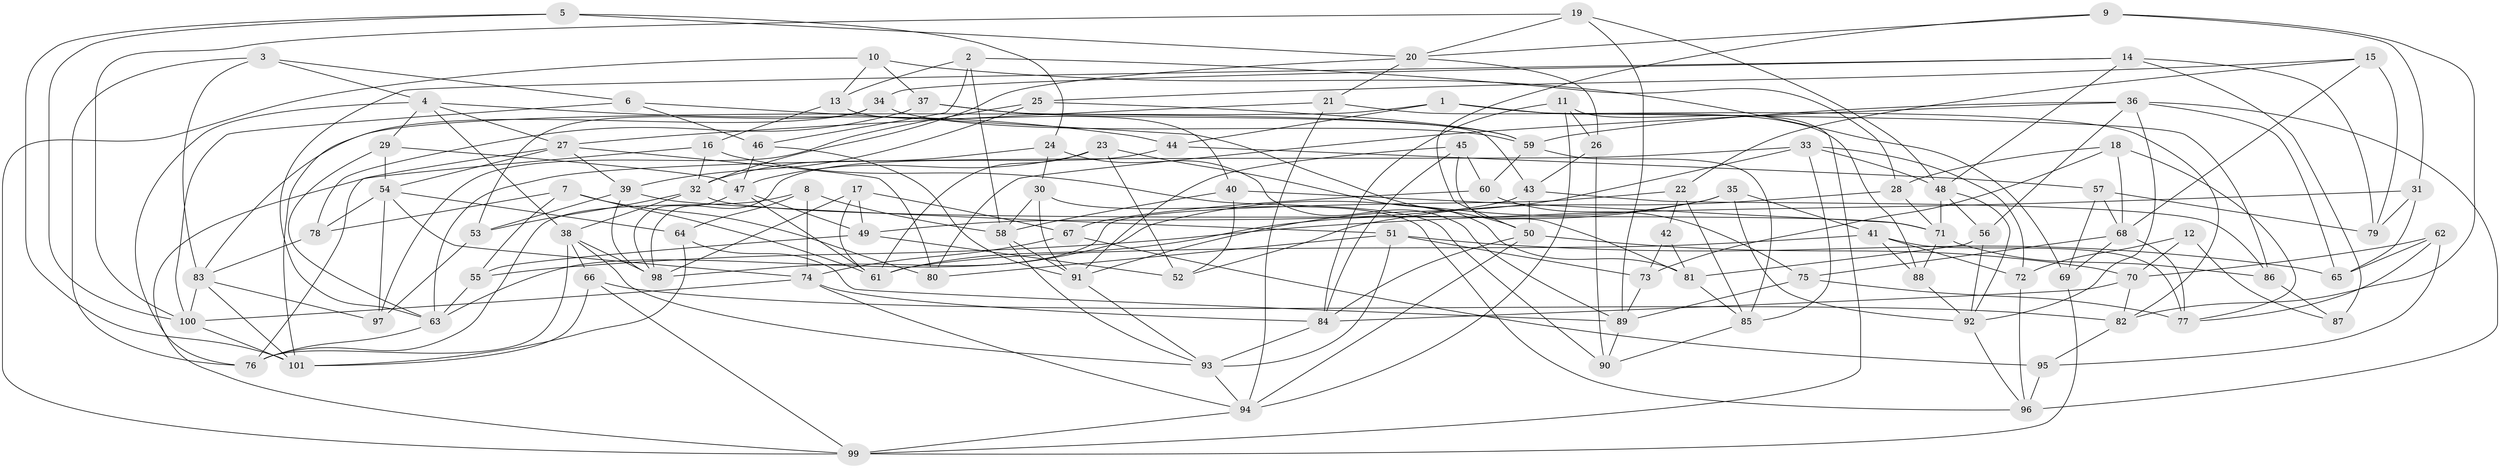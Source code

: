// original degree distribution, {4: 1.0}
// Generated by graph-tools (version 1.1) at 2025/38/03/04/25 23:38:08]
// undirected, 101 vertices, 236 edges
graph export_dot {
  node [color=gray90,style=filled];
  1;
  2;
  3;
  4;
  5;
  6;
  7;
  8;
  9;
  10;
  11;
  12;
  13;
  14;
  15;
  16;
  17;
  18;
  19;
  20;
  21;
  22;
  23;
  24;
  25;
  26;
  27;
  28;
  29;
  30;
  31;
  32;
  33;
  34;
  35;
  36;
  37;
  38;
  39;
  40;
  41;
  42;
  43;
  44;
  45;
  46;
  47;
  48;
  49;
  50;
  51;
  52;
  53;
  54;
  55;
  56;
  57;
  58;
  59;
  60;
  61;
  62;
  63;
  64;
  65;
  66;
  67;
  68;
  69;
  70;
  71;
  72;
  73;
  74;
  75;
  76;
  77;
  78;
  79;
  80;
  81;
  82;
  83;
  84;
  85;
  86;
  87;
  88;
  89;
  90;
  91;
  92;
  93;
  94;
  95;
  96;
  97;
  98;
  99;
  100;
  101;
  1 -- 44 [weight=1.0];
  1 -- 83 [weight=1.0];
  1 -- 86 [weight=1.0];
  1 -- 88 [weight=1.0];
  2 -- 13 [weight=1.0];
  2 -- 28 [weight=1.0];
  2 -- 46 [weight=1.0];
  2 -- 58 [weight=1.0];
  3 -- 4 [weight=1.0];
  3 -- 6 [weight=1.0];
  3 -- 76 [weight=1.0];
  3 -- 83 [weight=1.0];
  4 -- 27 [weight=1.0];
  4 -- 29 [weight=1.0];
  4 -- 38 [weight=1.0];
  4 -- 44 [weight=1.0];
  4 -- 76 [weight=1.0];
  5 -- 20 [weight=1.0];
  5 -- 24 [weight=1.0];
  5 -- 100 [weight=1.0];
  5 -- 101 [weight=1.0];
  6 -- 46 [weight=1.0];
  6 -- 50 [weight=1.0];
  6 -- 100 [weight=1.0];
  7 -- 55 [weight=1.0];
  7 -- 61 [weight=1.0];
  7 -- 78 [weight=1.0];
  7 -- 80 [weight=1.0];
  8 -- 58 [weight=1.0];
  8 -- 64 [weight=1.0];
  8 -- 74 [weight=1.0];
  8 -- 76 [weight=1.0];
  9 -- 20 [weight=1.0];
  9 -- 31 [weight=1.0];
  9 -- 50 [weight=1.0];
  9 -- 82 [weight=1.0];
  10 -- 13 [weight=1.0];
  10 -- 37 [weight=1.0];
  10 -- 69 [weight=1.0];
  10 -- 99 [weight=1.0];
  11 -- 26 [weight=1.0];
  11 -- 84 [weight=1.0];
  11 -- 94 [weight=1.0];
  11 -- 99 [weight=1.0];
  12 -- 70 [weight=2.0];
  12 -- 72 [weight=1.0];
  12 -- 87 [weight=1.0];
  13 -- 16 [weight=1.0];
  13 -- 40 [weight=1.0];
  14 -- 34 [weight=1.0];
  14 -- 48 [weight=1.0];
  14 -- 63 [weight=1.0];
  14 -- 79 [weight=1.0];
  14 -- 87 [weight=2.0];
  15 -- 22 [weight=1.0];
  15 -- 25 [weight=1.0];
  15 -- 68 [weight=1.0];
  15 -- 79 [weight=1.0];
  16 -- 32 [weight=1.0];
  16 -- 90 [weight=1.0];
  16 -- 99 [weight=1.0];
  17 -- 49 [weight=1.0];
  17 -- 61 [weight=1.0];
  17 -- 67 [weight=1.0];
  17 -- 98 [weight=1.0];
  18 -- 28 [weight=1.0];
  18 -- 68 [weight=1.0];
  18 -- 73 [weight=1.0];
  18 -- 77 [weight=1.0];
  19 -- 20 [weight=1.0];
  19 -- 48 [weight=1.0];
  19 -- 89 [weight=1.0];
  19 -- 100 [weight=1.0];
  20 -- 21 [weight=1.0];
  20 -- 26 [weight=1.0];
  20 -- 32 [weight=1.0];
  21 -- 27 [weight=1.0];
  21 -- 82 [weight=1.0];
  21 -- 94 [weight=1.0];
  22 -- 42 [weight=1.0];
  22 -- 63 [weight=1.0];
  22 -- 85 [weight=1.0];
  23 -- 47 [weight=1.0];
  23 -- 52 [weight=1.0];
  23 -- 61 [weight=1.0];
  23 -- 81 [weight=1.0];
  24 -- 30 [weight=1.0];
  24 -- 32 [weight=1.0];
  24 -- 89 [weight=1.0];
  25 -- 39 [weight=1.0];
  25 -- 59 [weight=1.0];
  25 -- 97 [weight=1.0];
  26 -- 43 [weight=1.0];
  26 -- 90 [weight=1.0];
  27 -- 39 [weight=1.0];
  27 -- 54 [weight=1.0];
  27 -- 76 [weight=1.0];
  27 -- 80 [weight=1.0];
  28 -- 52 [weight=1.0];
  28 -- 71 [weight=1.0];
  29 -- 47 [weight=1.0];
  29 -- 54 [weight=1.0];
  29 -- 63 [weight=1.0];
  30 -- 58 [weight=1.0];
  30 -- 91 [weight=1.0];
  30 -- 96 [weight=1.0];
  31 -- 55 [weight=1.0];
  31 -- 65 [weight=1.0];
  31 -- 79 [weight=1.0];
  32 -- 38 [weight=1.0];
  32 -- 53 [weight=1.0];
  32 -- 71 [weight=1.0];
  33 -- 48 [weight=1.0];
  33 -- 63 [weight=1.0];
  33 -- 72 [weight=1.0];
  33 -- 85 [weight=2.0];
  33 -- 91 [weight=1.0];
  34 -- 53 [weight=1.0];
  34 -- 59 [weight=1.0];
  34 -- 101 [weight=1.0];
  35 -- 41 [weight=1.0];
  35 -- 61 [weight=1.0];
  35 -- 92 [weight=1.0];
  35 -- 98 [weight=1.0];
  36 -- 56 [weight=1.0];
  36 -- 59 [weight=1.0];
  36 -- 65 [weight=1.0];
  36 -- 80 [weight=1.0];
  36 -- 92 [weight=1.0];
  36 -- 96 [weight=1.0];
  37 -- 43 [weight=1.0];
  37 -- 59 [weight=1.0];
  37 -- 78 [weight=1.0];
  38 -- 66 [weight=1.0];
  38 -- 76 [weight=1.0];
  38 -- 93 [weight=1.0];
  38 -- 98 [weight=1.0];
  39 -- 51 [weight=2.0];
  39 -- 53 [weight=1.0];
  39 -- 98 [weight=1.0];
  40 -- 52 [weight=1.0];
  40 -- 58 [weight=1.0];
  40 -- 71 [weight=1.0];
  41 -- 61 [weight=1.0];
  41 -- 72 [weight=1.0];
  41 -- 77 [weight=2.0];
  41 -- 88 [weight=1.0];
  42 -- 73 [weight=1.0];
  42 -- 81 [weight=2.0];
  43 -- 49 [weight=2.0];
  43 -- 50 [weight=1.0];
  43 -- 86 [weight=1.0];
  44 -- 57 [weight=1.0];
  44 -- 98 [weight=1.0];
  45 -- 60 [weight=1.0];
  45 -- 81 [weight=1.0];
  45 -- 84 [weight=1.0];
  45 -- 91 [weight=1.0];
  46 -- 47 [weight=1.0];
  46 -- 91 [weight=1.0];
  47 -- 49 [weight=1.0];
  47 -- 61 [weight=1.0];
  47 -- 98 [weight=1.0];
  48 -- 56 [weight=1.0];
  48 -- 71 [weight=1.0];
  48 -- 92 [weight=1.0];
  49 -- 52 [weight=1.0];
  49 -- 55 [weight=1.0];
  50 -- 70 [weight=1.0];
  50 -- 84 [weight=1.0];
  50 -- 94 [weight=1.0];
  51 -- 65 [weight=1.0];
  51 -- 73 [weight=1.0];
  51 -- 80 [weight=1.0];
  51 -- 93 [weight=1.0];
  53 -- 97 [weight=1.0];
  54 -- 64 [weight=1.0];
  54 -- 74 [weight=1.0];
  54 -- 78 [weight=1.0];
  54 -- 97 [weight=1.0];
  55 -- 63 [weight=1.0];
  56 -- 81 [weight=1.0];
  56 -- 92 [weight=1.0];
  57 -- 68 [weight=1.0];
  57 -- 69 [weight=1.0];
  57 -- 79 [weight=1.0];
  58 -- 91 [weight=1.0];
  58 -- 93 [weight=1.0];
  59 -- 60 [weight=1.0];
  59 -- 85 [weight=1.0];
  60 -- 67 [weight=1.0];
  60 -- 75 [weight=1.0];
  62 -- 65 [weight=1.0];
  62 -- 70 [weight=1.0];
  62 -- 77 [weight=1.0];
  62 -- 95 [weight=1.0];
  63 -- 76 [weight=1.0];
  64 -- 89 [weight=1.0];
  64 -- 101 [weight=1.0];
  66 -- 82 [weight=1.0];
  66 -- 99 [weight=1.0];
  66 -- 101 [weight=1.0];
  67 -- 74 [weight=1.0];
  67 -- 95 [weight=1.0];
  68 -- 69 [weight=1.0];
  68 -- 75 [weight=1.0];
  68 -- 77 [weight=1.0];
  69 -- 99 [weight=1.0];
  70 -- 82 [weight=1.0];
  70 -- 84 [weight=1.0];
  71 -- 86 [weight=1.0];
  71 -- 88 [weight=1.0];
  72 -- 96 [weight=1.0];
  73 -- 89 [weight=1.0];
  74 -- 84 [weight=1.0];
  74 -- 94 [weight=1.0];
  74 -- 100 [weight=1.0];
  75 -- 77 [weight=1.0];
  75 -- 89 [weight=1.0];
  78 -- 83 [weight=1.0];
  81 -- 85 [weight=1.0];
  82 -- 95 [weight=2.0];
  83 -- 97 [weight=1.0];
  83 -- 100 [weight=1.0];
  83 -- 101 [weight=1.0];
  84 -- 93 [weight=1.0];
  85 -- 90 [weight=1.0];
  86 -- 87 [weight=1.0];
  88 -- 92 [weight=1.0];
  89 -- 90 [weight=1.0];
  91 -- 93 [weight=1.0];
  92 -- 96 [weight=1.0];
  93 -- 94 [weight=1.0];
  94 -- 99 [weight=1.0];
  95 -- 96 [weight=2.0];
  100 -- 101 [weight=1.0];
}

